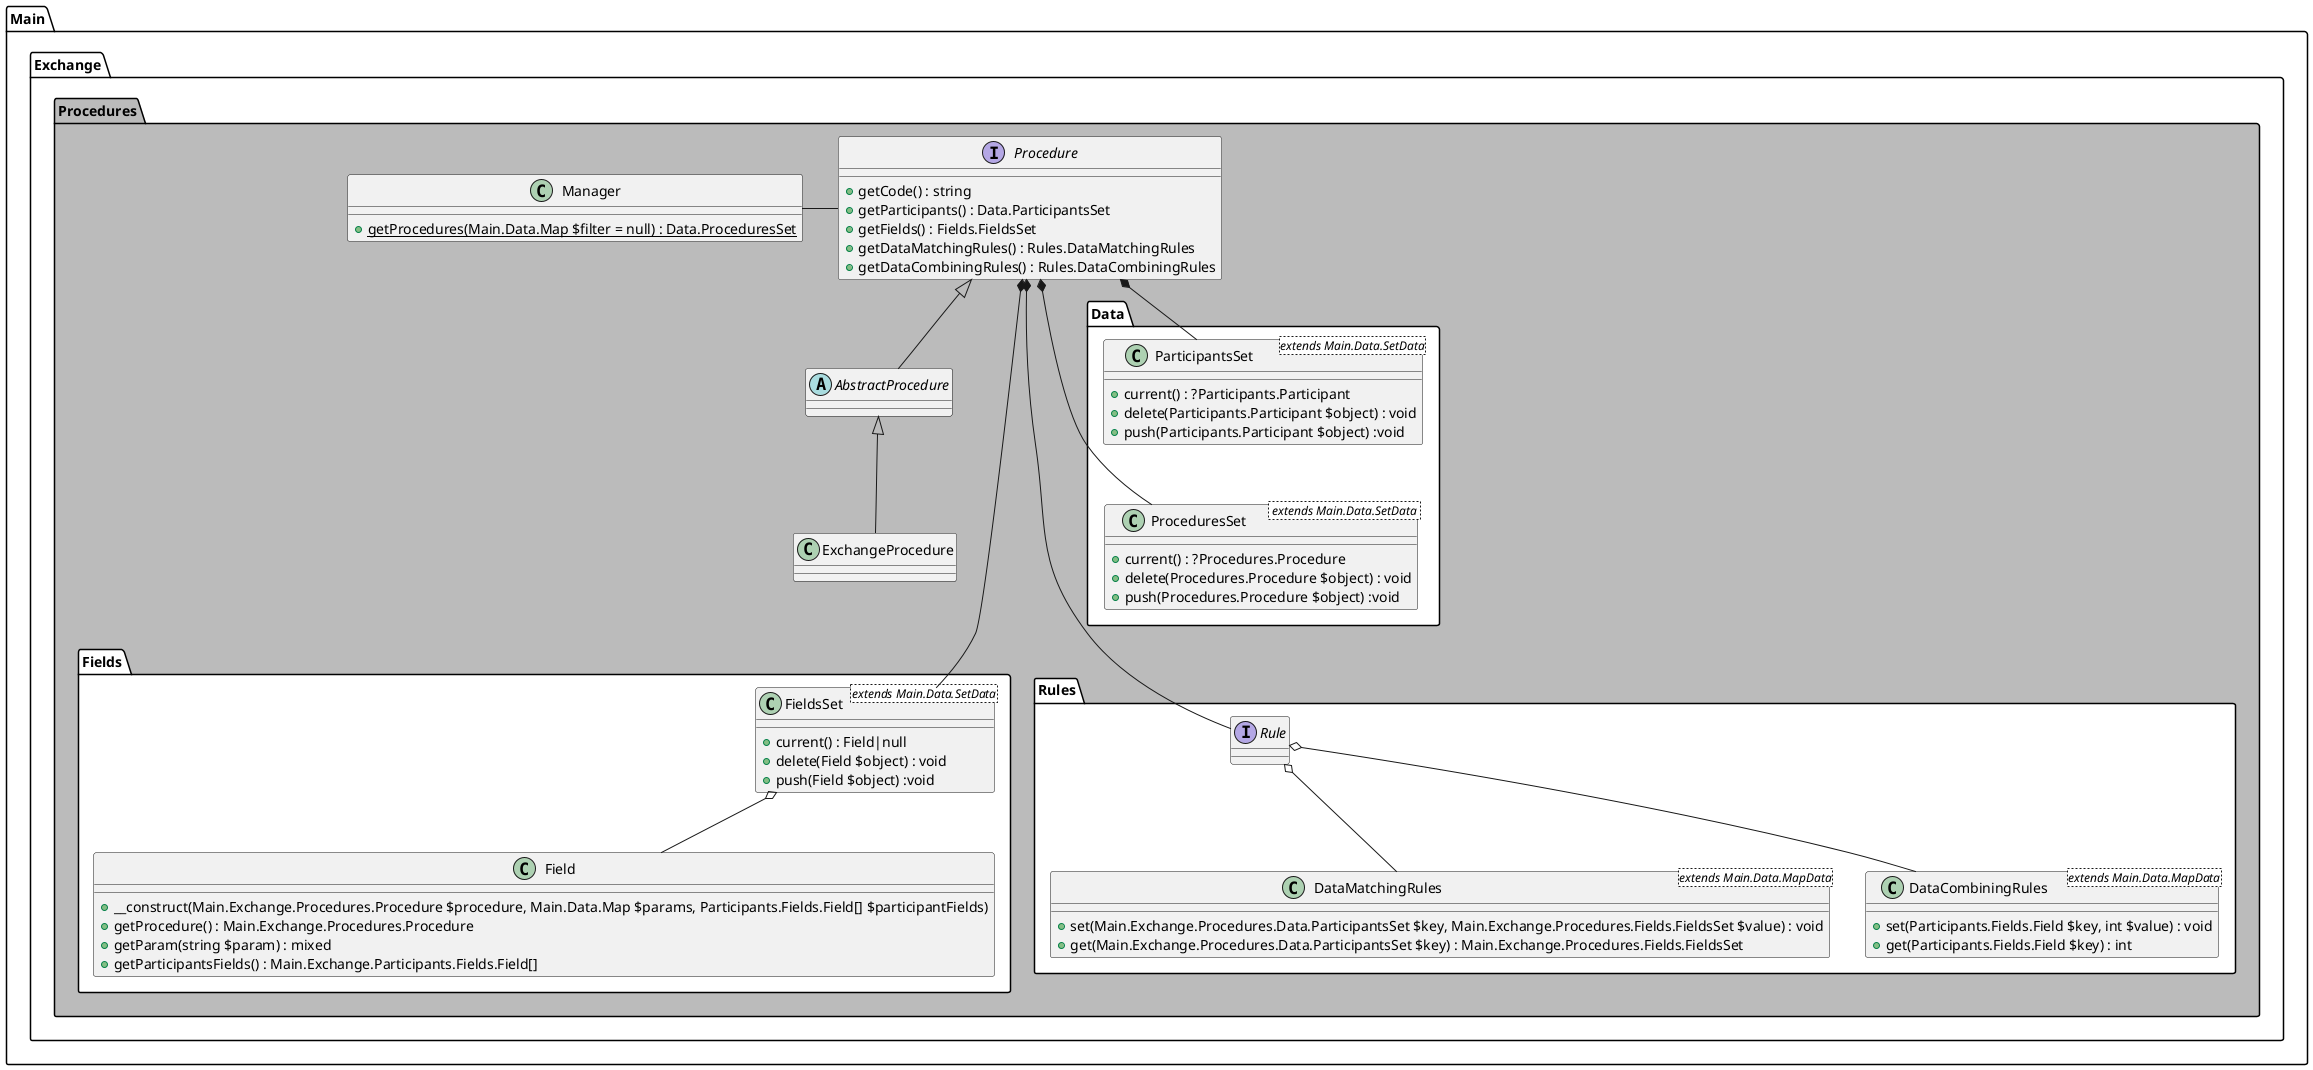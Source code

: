 @startuml

namespace Main.Exchange.Procedures #BBB {
    class Manager {
        +{static}getProcedures(Main.Data.Map $filter = null) : Data.ProceduresSet
    }

    interface Procedure {
        +getCode() : string
        +getParticipants() : Data.ParticipantsSet
        +getFields() : Fields.FieldsSet
        +getDataMatchingRules() : Rules.DataMatchingRules
        +getDataCombiningRules() : Rules.DataCombiningRules
    }

    abstract AbstractProcedure {

    }

    class ExchangeProcedure {

    }
    /' ------------------------------------------- '/
    /' ----------------- Fields ------------------ '/
    /' ------------------------------------------- '/
    namespace Fields #FFF {
        class FieldsSet <extends Main.Data.SetData> {
            +current() : Field|null
            +delete(Field $object) : void
            +push(Field $object) :void
        }

        class Field {
            +__construct(Main.Exchange.Procedures.Procedure $procedure, Main.Data.Map $params, Participants.Fields.Field[] $participantFields)
            +getProcedure() : Main.Exchange.Procedures.Procedure
            +getParam(string $param) : mixed
            +getParticipantsFields() : Main.Exchange.Participants.Fields.Field[]
        }
    }
    /' ------------------------------------------- '/
    /' ------------------ Rules ------------------ '/
    /' ------------------------------------------- '/
    namespace Rules #FFF {
        interface Rule {

        }

        class DataMatchingRules <extends Main.Data.MapData> {
            +set(Main.Exchange.Procedures.Data.ParticipantsSet $key, Main.Exchange.Procedures.Fields.FieldsSet $value) : void
            +get(Main.Exchange.Procedures.Data.ParticipantsSet $key) : Main.Exchange.Procedures.Fields.FieldsSet
        }

        class DataCombiningRules <extends Main.Data.MapData> {
            +set(Participants.Fields.Field $key, int $value) : void
            +get(Participants.Fields.Field $key) : int
        }
    }
    /' ------------------------------------------- '/
    /' ------------------ Data ------------------- '/
    /' ------------------------------------------- '/
    namespace Data #FFF {
        class ParticipantsSet <extends Main.Data.SetData> {
            +current() : ?Participants.Participant
            +delete(Participants.Participant $object) : void
            +push(Participants.Participant $object) :void
        }

        class ProceduresSet < extends Main.Data.SetData > {
            +current() : ?Procedures.Procedure
            +delete(Procedures.Procedure $object) : void
            +push(Procedures.Procedure $object) :void
        }
    }
    /' ------------------------------------------- '/
    /' ---------------- Relations ---------------- '/
    /' ------------------------------------------- '/
    Main.Exchange.Procedures.Manager            -       Main.Exchange.Procedures.Procedure
    Main.Exchange.Procedures.Procedure          <|--    Main.Exchange.Procedures.AbstractProcedure
    Main.Exchange.Procedures.AbstractProcedure  <|--    Main.Exchange.Procedures.ExchangeProcedure

    Main.Exchange.Procedures.Procedure  *-- Main.Exchange.Procedures.Fields.FieldsSet
    Main.Exchange.Procedures.Procedure  *-- Main.Exchange.Procedures.Rules.Rule
    Main.Exchange.Procedures.Procedure  *-- Main.Exchange.Procedures.Data.ParticipantsSet
    Main.Exchange.Procedures.Procedure  *-- Main.Exchange.Procedures.Data.ProceduresSet

    Main.Exchange.Procedures.Fields.FieldsSet   o-- Main.Exchange.Procedures.Fields.Field
    Main.Exchange.Procedures.Rules.Rule         o-- Main.Exchange.Procedures.Rules.DataMatchingRules
    Main.Exchange.Procedures.Rules.Rule         o-- Main.Exchange.Procedures.Rules.DataCombiningRules

    Main.Exchange.Procedures.ExchangeProcedure      --[hidden]  Main.Exchange.Procedures.Fields.FieldsSet
    Main.Exchange.Procedures.Fields.FieldsSet       -[hidden]   Main.Exchange.Procedures.Rules.Rule
    Main.Exchange.Procedures.Data.ParticipantsSet   --[hidden]  Main.Exchange.Procedures.Data.ProceduresSet
}

@enduml